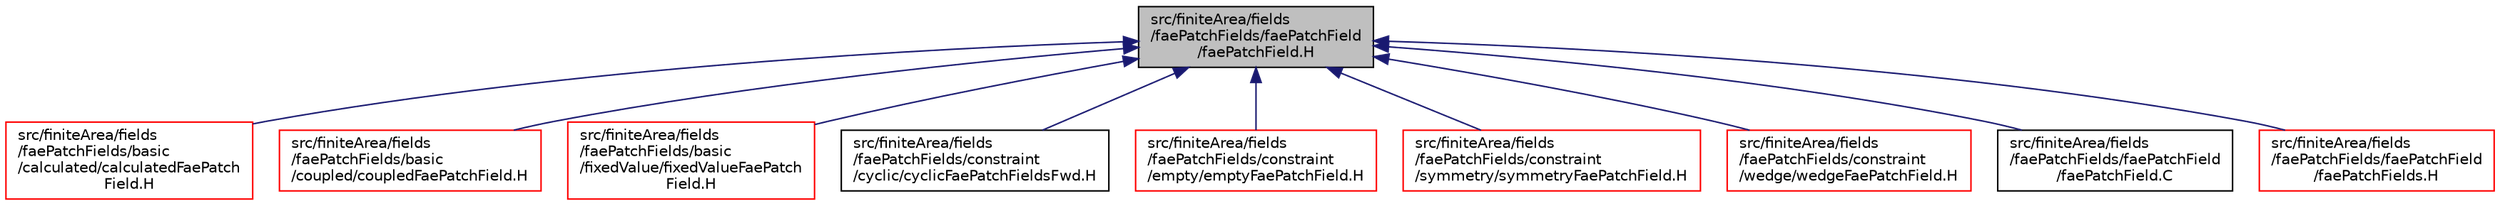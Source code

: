 digraph "src/finiteArea/fields/faePatchFields/faePatchField/faePatchField.H"
{
  bgcolor="transparent";
  edge [fontname="Helvetica",fontsize="10",labelfontname="Helvetica",labelfontsize="10"];
  node [fontname="Helvetica",fontsize="10",shape=record];
  Node1 [label="src/finiteArea/fields\l/faePatchFields/faePatchField\l/faePatchField.H",height=0.2,width=0.4,color="black", fillcolor="grey75", style="filled" fontcolor="black"];
  Node1 -> Node2 [dir="back",color="midnightblue",fontsize="10",style="solid",fontname="Helvetica"];
  Node2 [label="src/finiteArea/fields\l/faePatchFields/basic\l/calculated/calculatedFaePatch\lField.H",height=0.2,width=0.4,color="red",URL="$calculatedFaePatchField_8H.html"];
  Node1 -> Node3 [dir="back",color="midnightblue",fontsize="10",style="solid",fontname="Helvetica"];
  Node3 [label="src/finiteArea/fields\l/faePatchFields/basic\l/coupled/coupledFaePatchField.H",height=0.2,width=0.4,color="red",URL="$coupledFaePatchField_8H.html"];
  Node1 -> Node4 [dir="back",color="midnightblue",fontsize="10",style="solid",fontname="Helvetica"];
  Node4 [label="src/finiteArea/fields\l/faePatchFields/basic\l/fixedValue/fixedValueFaePatch\lField.H",height=0.2,width=0.4,color="red",URL="$fixedValueFaePatchField_8H.html"];
  Node1 -> Node5 [dir="back",color="midnightblue",fontsize="10",style="solid",fontname="Helvetica"];
  Node5 [label="src/finiteArea/fields\l/faePatchFields/constraint\l/cyclic/cyclicFaePatchFieldsFwd.H",height=0.2,width=0.4,color="black",URL="$cyclicFaePatchFieldsFwd_8H.html"];
  Node1 -> Node6 [dir="back",color="midnightblue",fontsize="10",style="solid",fontname="Helvetica"];
  Node6 [label="src/finiteArea/fields\l/faePatchFields/constraint\l/empty/emptyFaePatchField.H",height=0.2,width=0.4,color="red",URL="$emptyFaePatchField_8H.html"];
  Node1 -> Node7 [dir="back",color="midnightblue",fontsize="10",style="solid",fontname="Helvetica"];
  Node7 [label="src/finiteArea/fields\l/faePatchFields/constraint\l/symmetry/symmetryFaePatchField.H",height=0.2,width=0.4,color="red",URL="$symmetryFaePatchField_8H.html"];
  Node1 -> Node8 [dir="back",color="midnightblue",fontsize="10",style="solid",fontname="Helvetica"];
  Node8 [label="src/finiteArea/fields\l/faePatchFields/constraint\l/wedge/wedgeFaePatchField.H",height=0.2,width=0.4,color="red",URL="$wedgeFaePatchField_8H.html"];
  Node1 -> Node9 [dir="back",color="midnightblue",fontsize="10",style="solid",fontname="Helvetica"];
  Node9 [label="src/finiteArea/fields\l/faePatchFields/faePatchField\l/faePatchField.C",height=0.2,width=0.4,color="black",URL="$faePatchField_8C.html"];
  Node1 -> Node10 [dir="back",color="midnightblue",fontsize="10",style="solid",fontname="Helvetica"];
  Node10 [label="src/finiteArea/fields\l/faePatchFields/faePatchField\l/faePatchFields.H",height=0.2,width=0.4,color="red",URL="$faePatchFields_8H.html"];
}
